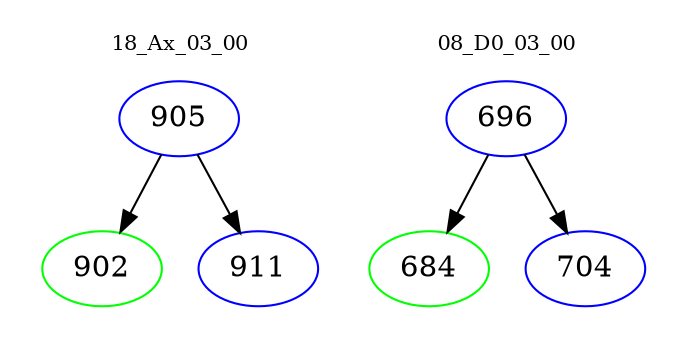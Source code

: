 digraph{
subgraph cluster_0 {
color = white
label = "18_Ax_03_00";
fontsize=10;
T0_905 [label="905", color="blue"]
T0_905 -> T0_902 [color="black"]
T0_902 [label="902", color="green"]
T0_905 -> T0_911 [color="black"]
T0_911 [label="911", color="blue"]
}
subgraph cluster_1 {
color = white
label = "08_D0_03_00";
fontsize=10;
T1_696 [label="696", color="blue"]
T1_696 -> T1_684 [color="black"]
T1_684 [label="684", color="green"]
T1_696 -> T1_704 [color="black"]
T1_704 [label="704", color="blue"]
}
}
